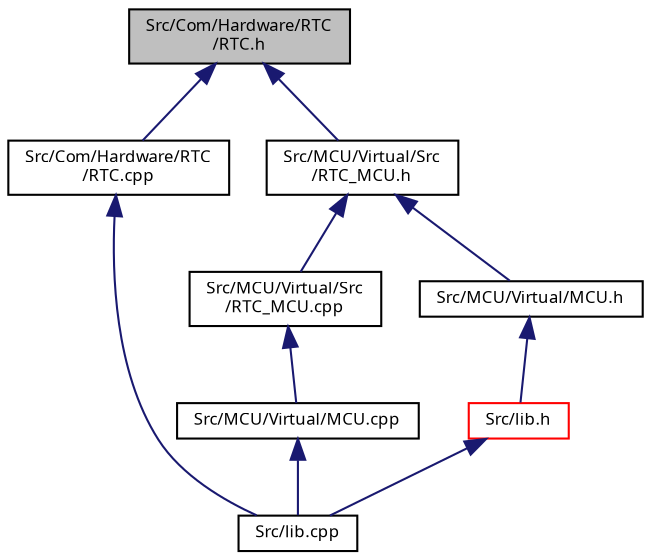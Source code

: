 digraph "Src/Com/Hardware/RTC/RTC.h"
{
  edge [fontname="Sans",fontsize="8",labelfontname="Sans",labelfontsize="8"];
  node [fontname="Sans",fontsize="8",shape=record];
  Node1 [label="Src/Com/Hardware/RTC\l/RTC.h",height=0.2,width=0.4,color="black", fillcolor="grey75", style="filled", fontcolor="black"];
  Node1 -> Node2 [dir="back",color="midnightblue",fontsize="8",style="solid",fontname="Sans"];
  Node2 [label="Src/Com/Hardware/RTC\l/RTC.cpp",height=0.2,width=0.4,color="black", fillcolor="white", style="filled",URL="$_r_t_c_8cpp.html"];
  Node2 -> Node3 [dir="back",color="midnightblue",fontsize="8",style="solid",fontname="Sans"];
  Node3 [label="Src/lib.cpp",height=0.2,width=0.4,color="black", fillcolor="white", style="filled",URL="$lib_8cpp.html",tooltip="Summary of complete library code. "];
  Node1 -> Node4 [dir="back",color="midnightblue",fontsize="8",style="solid",fontname="Sans"];
  Node4 [label="Src/MCU/Virtual/Src\l/RTC_MCU.h",height=0.2,width=0.4,color="black", fillcolor="white", style="filled",URL="$_r_t_c___m_c_u_8h.html"];
  Node4 -> Node5 [dir="back",color="midnightblue",fontsize="8",style="solid",fontname="Sans"];
  Node5 [label="Src/MCU/Virtual/Src\l/RTC_MCU.cpp",height=0.2,width=0.4,color="black", fillcolor="white", style="filled",URL="$_r_t_c___m_c_u_8cpp.html"];
  Node5 -> Node6 [dir="back",color="midnightblue",fontsize="8",style="solid",fontname="Sans"];
  Node6 [label="Src/MCU/Virtual/MCU.cpp",height=0.2,width=0.4,color="black", fillcolor="white", style="filled",URL="$_m_c_u_8cpp_source.html"];
  Node6 -> Node3 [dir="back",color="midnightblue",fontsize="8",style="solid",fontname="Sans"];
  Node4 -> Node7 [dir="back",color="midnightblue",fontsize="8",style="solid",fontname="Sans"];
  Node7 [label="Src/MCU/Virtual/MCU.h",height=0.2,width=0.4,color="black", fillcolor="white", style="filled",URL="$_m_c_u_8h.html",tooltip="Include controller specific header files. "];
  Node7 -> Node8 [dir="back",color="midnightblue",fontsize="8",style="solid",fontname="Sans"];
  Node8 [label="Src/lib.h",height=0.2,width=0.4,color="red", fillcolor="white", style="filled",URL="$lib_8h.html",tooltip="Library main include file. "];
  Node8 -> Node3 [dir="back",color="midnightblue",fontsize="8",style="solid",fontname="Sans"];
}
